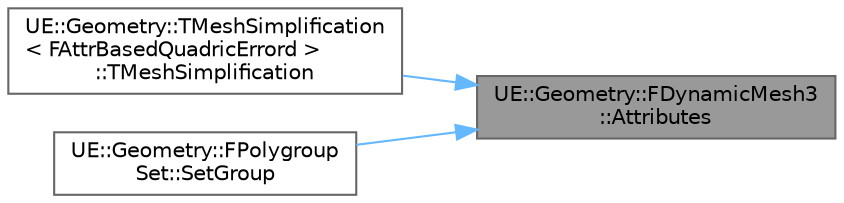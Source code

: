 digraph "UE::Geometry::FDynamicMesh3::Attributes"
{
 // INTERACTIVE_SVG=YES
 // LATEX_PDF_SIZE
  bgcolor="transparent";
  edge [fontname=Helvetica,fontsize=10,labelfontname=Helvetica,labelfontsize=10];
  node [fontname=Helvetica,fontsize=10,shape=box,height=0.2,width=0.4];
  rankdir="RL";
  Node1 [id="Node000001",label="UE::Geometry::FDynamicMesh3\l::Attributes",height=0.2,width=0.4,color="gray40", fillcolor="grey60", style="filled", fontcolor="black",tooltip=" "];
  Node1 -> Node2 [id="edge1_Node000001_Node000002",dir="back",color="steelblue1",style="solid",tooltip=" "];
  Node2 [id="Node000002",label="UE::Geometry::TMeshSimplification\l\< FAttrBasedQuadricErrord \>\l::TMeshSimplification",height=0.2,width=0.4,color="grey40", fillcolor="white", style="filled",URL="$dc/d7d/classUE_1_1Geometry_1_1TMeshSimplification.html#ae4a0c0516f81059572128f89c4b64372",tooltip=" "];
  Node1 -> Node3 [id="edge2_Node000001_Node000003",dir="back",color="steelblue1",style="solid",tooltip=" "];
  Node3 [id="Node000003",label="UE::Geometry::FPolygroup\lSet::SetGroup",height=0.2,width=0.4,color="grey40", fillcolor="white", style="filled",URL="$dc/dc4/structUE_1_1Geometry_1_1FPolygroupSet.html#aa109d9badd60c70f1e5d3bcff1cecc12",tooltip="Set the PolygroupID for a TriangleID."];
}
